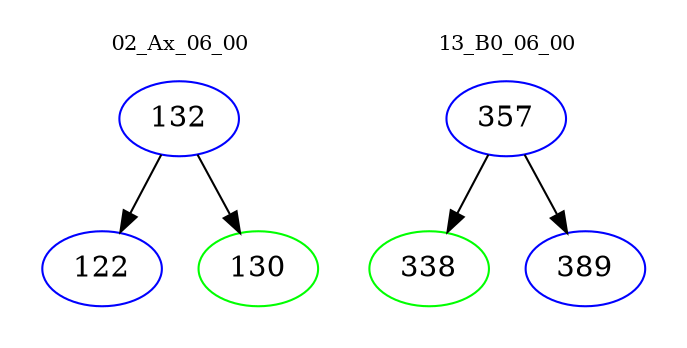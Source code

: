 digraph{
subgraph cluster_0 {
color = white
label = "02_Ax_06_00";
fontsize=10;
T0_132 [label="132", color="blue"]
T0_132 -> T0_122 [color="black"]
T0_122 [label="122", color="blue"]
T0_132 -> T0_130 [color="black"]
T0_130 [label="130", color="green"]
}
subgraph cluster_1 {
color = white
label = "13_B0_06_00";
fontsize=10;
T1_357 [label="357", color="blue"]
T1_357 -> T1_338 [color="black"]
T1_338 [label="338", color="green"]
T1_357 -> T1_389 [color="black"]
T1_389 [label="389", color="blue"]
}
}
